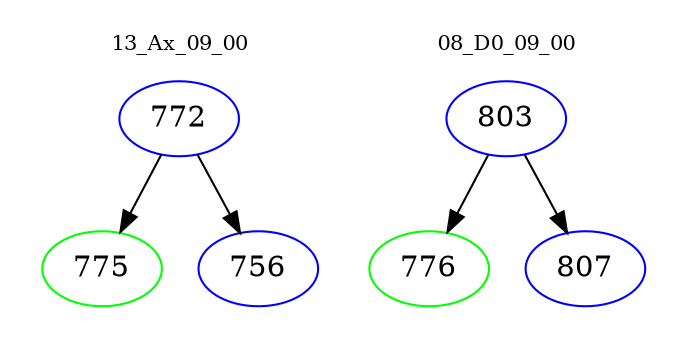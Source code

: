 digraph{
subgraph cluster_0 {
color = white
label = "13_Ax_09_00";
fontsize=10;
T0_772 [label="772", color="blue"]
T0_772 -> T0_775 [color="black"]
T0_775 [label="775", color="green"]
T0_772 -> T0_756 [color="black"]
T0_756 [label="756", color="blue"]
}
subgraph cluster_1 {
color = white
label = "08_D0_09_00";
fontsize=10;
T1_803 [label="803", color="blue"]
T1_803 -> T1_776 [color="black"]
T1_776 [label="776", color="green"]
T1_803 -> T1_807 [color="black"]
T1_807 [label="807", color="blue"]
}
}
